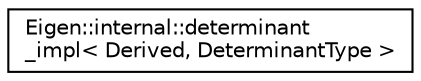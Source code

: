 digraph "Graphical Class Hierarchy"
{
  edge [fontname="Helvetica",fontsize="10",labelfontname="Helvetica",labelfontsize="10"];
  node [fontname="Helvetica",fontsize="10",shape=record];
  rankdir="LR";
  Node1 [label="Eigen::internal::determinant\l_impl\< Derived, DeterminantType \>",height=0.2,width=0.4,color="black", fillcolor="white", style="filled",URL="$struct_eigen_1_1internal_1_1determinant__impl.html"];
}
